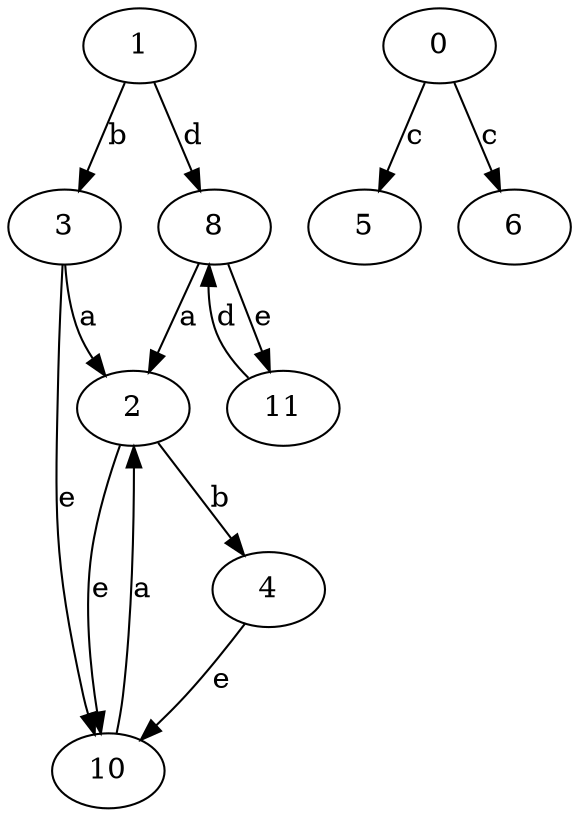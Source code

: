 strict digraph  {
2;
0;
3;
4;
5;
6;
8;
1;
10;
11;
2 -> 4  [label=b];
2 -> 10  [label=e];
0 -> 5  [label=c];
0 -> 6  [label=c];
3 -> 2  [label=a];
3 -> 10  [label=e];
4 -> 10  [label=e];
8 -> 2  [label=a];
8 -> 11  [label=e];
1 -> 3  [label=b];
1 -> 8  [label=d];
10 -> 2  [label=a];
11 -> 8  [label=d];
}
